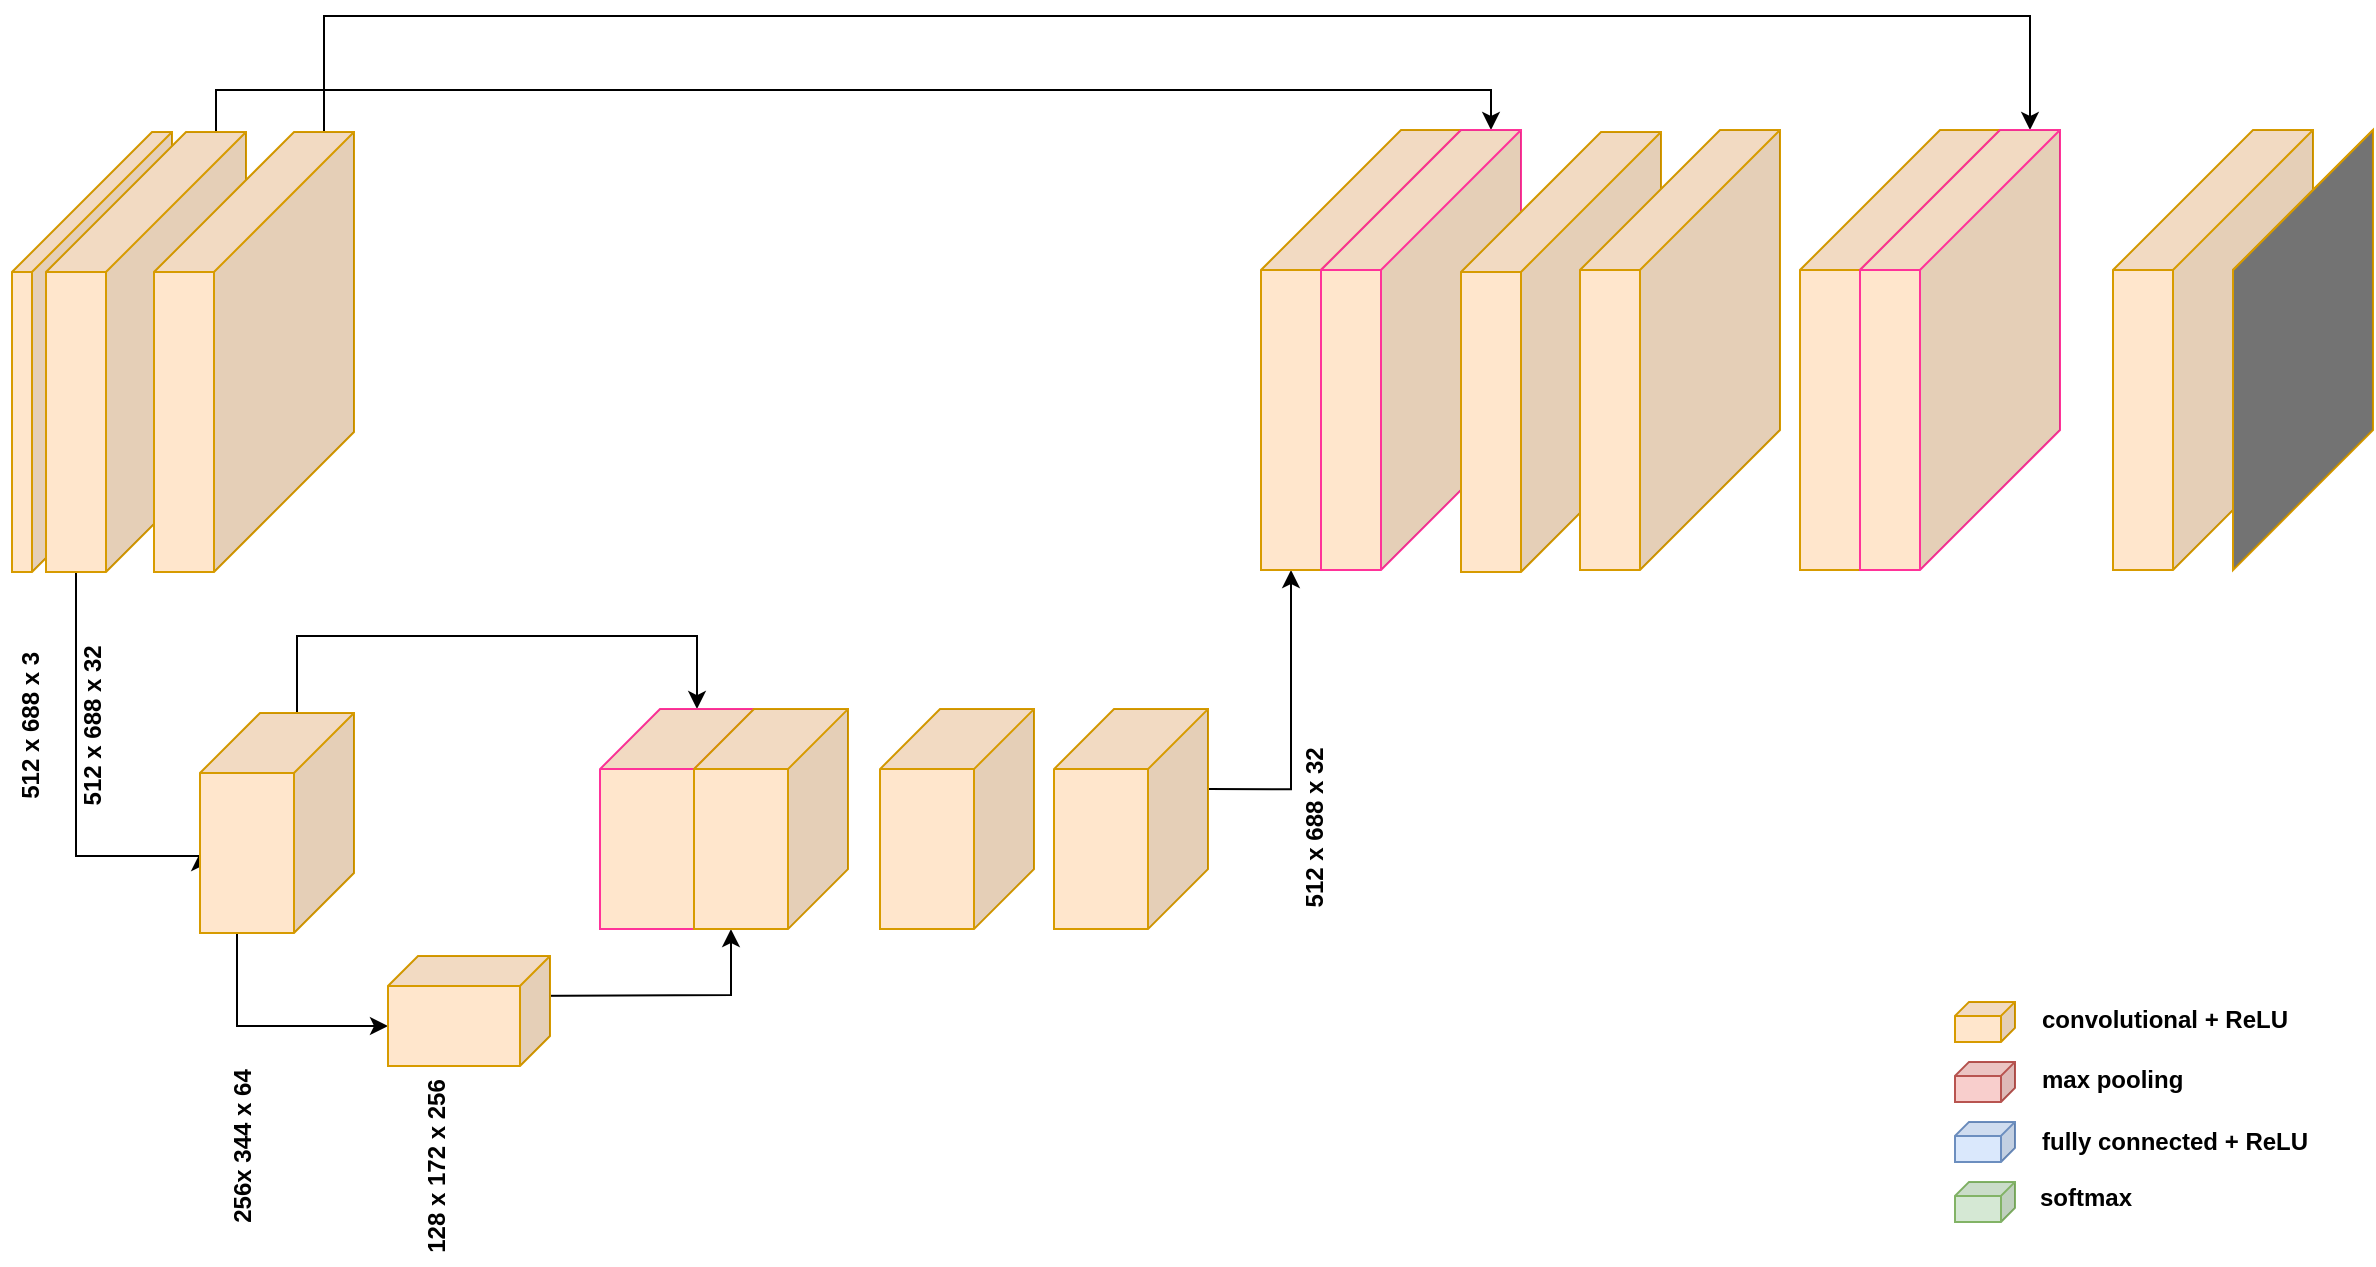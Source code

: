 <mxfile version="20.0.4" type="github">
  <diagram id="QJjx0-fPxzvcmYibJWj1" name="Page-1">
    <mxGraphModel dx="868" dy="1648" grid="1" gridSize="10" guides="1" tooltips="1" connect="1" arrows="1" fold="1" page="1" pageScale="1" pageWidth="827" pageHeight="583" math="0" shadow="0">
      <root>
        <mxCell id="0" />
        <mxCell id="1" parent="0" />
        <mxCell id="4f-DMQIj-ya-iA7LCkDa-23" value="" style="shape=cube;whiteSpace=wrap;html=1;boundedLbl=1;backgroundOutline=1;darkOpacity=0.05;darkOpacity2=0.1;size=7;direction=east;flipH=1;fillColor=#ffe6cc;strokeColor=#d79b00;fontStyle=1" parent="1" vertex="1">
          <mxGeometry x="1157.5" y="-147.06" width="30" height="20" as="geometry" />
        </mxCell>
        <mxCell id="4f-DMQIj-ya-iA7LCkDa-24" value="" style="shape=cube;whiteSpace=wrap;html=1;boundedLbl=1;backgroundOutline=1;darkOpacity=0.05;darkOpacity2=0.1;size=7;direction=east;flipH=1;fillColor=#f8cecc;strokeColor=#b85450;fontStyle=1" parent="1" vertex="1">
          <mxGeometry x="1157.5" y="-117.06" width="30" height="20" as="geometry" />
        </mxCell>
        <mxCell id="4f-DMQIj-ya-iA7LCkDa-26" value="" style="shape=cube;whiteSpace=wrap;html=1;boundedLbl=1;backgroundOutline=1;darkOpacity=0.05;darkOpacity2=0.1;size=7;direction=east;flipH=1;fillColor=#dae8fc;strokeColor=#6c8ebf;fontStyle=1" parent="1" vertex="1">
          <mxGeometry x="1157.5" y="-87.06" width="30" height="20" as="geometry" />
        </mxCell>
        <mxCell id="4f-DMQIj-ya-iA7LCkDa-28" value="" style="shape=cube;whiteSpace=wrap;html=1;boundedLbl=1;backgroundOutline=1;darkOpacity=0.05;darkOpacity2=0.1;size=7;direction=east;flipH=1;fillColor=#d5e8d4;strokeColor=#82b366;fontStyle=1" parent="1" vertex="1">
          <mxGeometry x="1157.5" y="-57.06" width="30" height="20" as="geometry" />
        </mxCell>
        <mxCell id="4f-DMQIj-ya-iA7LCkDa-50" value="convolutional + ReLU" style="text;html=1;strokeColor=none;fillColor=none;align=left;verticalAlign=middle;whiteSpace=wrap;rounded=0;fontStyle=1" parent="1" vertex="1">
          <mxGeometry x="1198.5" y="-150" width="138" height="23.88" as="geometry" />
        </mxCell>
        <mxCell id="4f-DMQIj-ya-iA7LCkDa-51" value="max pooling" style="text;html=1;strokeColor=none;fillColor=none;align=left;verticalAlign=middle;whiteSpace=wrap;rounded=0;fontStyle=1" parent="1" vertex="1">
          <mxGeometry x="1198.5" y="-120" width="138" height="23.88" as="geometry" />
        </mxCell>
        <mxCell id="4f-DMQIj-ya-iA7LCkDa-52" value="fully connected + ReLU" style="text;html=1;strokeColor=none;fillColor=none;align=left;verticalAlign=middle;whiteSpace=wrap;rounded=0;fontStyle=1" parent="1" vertex="1">
          <mxGeometry x="1198.5" y="-88.94" width="138" height="23.88" as="geometry" />
        </mxCell>
        <mxCell id="4f-DMQIj-ya-iA7LCkDa-53" value="softmax" style="text;html=1;strokeColor=none;fillColor=none;align=left;verticalAlign=middle;whiteSpace=wrap;rounded=0;fontStyle=1" parent="1" vertex="1">
          <mxGeometry x="1197.5" y="-60.94" width="138" height="23.88" as="geometry" />
        </mxCell>
        <mxCell id="mSFJ4BL2Jpuyv1bK3VGM-9" value="128 x 172 x 256" style="text;html=1;strokeColor=none;fillColor=none;align=center;verticalAlign=middle;whiteSpace=wrap;rounded=0;rotation=-90;fontStyle=1" parent="1" vertex="1">
          <mxGeometry x="349" y="-80.0" width="99" height="30" as="geometry" />
        </mxCell>
        <mxCell id="mSFJ4BL2Jpuyv1bK3VGM-14" value="256x 344 x 64" style="text;html=1;strokeColor=none;fillColor=none;align=center;verticalAlign=middle;whiteSpace=wrap;rounded=0;rotation=-90;fontStyle=1" parent="1" vertex="1">
          <mxGeometry x="252" y="-90.0" width="99" height="30" as="geometry" />
        </mxCell>
        <mxCell id="mSFJ4BL2Jpuyv1bK3VGM-36" value="" style="shape=cube;whiteSpace=wrap;html=1;boundedLbl=1;backgroundOutline=1;darkOpacity=0.05;darkOpacity2=0.1;size=70;direction=east;flipH=1;fillColor=#ffe6cc;strokeColor=#d79b00;" parent="1" vertex="1">
          <mxGeometry x="186" y="-582" width="80" height="220" as="geometry" />
        </mxCell>
        <mxCell id="mSFJ4BL2Jpuyv1bK3VGM-367" style="edgeStyle=orthogonalEdgeStyle;rounded=0;orthogonalLoop=1;jettySize=auto;html=1;entryX=0;entryY=0;entryDx=15;entryDy=0;entryPerimeter=0;fontColor=#383838;exitX=0;exitY=0;exitDx=15;exitDy=0;exitPerimeter=0;" parent="1" source="mSFJ4BL2Jpuyv1bK3VGM-368" target="mSFJ4BL2Jpuyv1bK3VGM-366" edge="1">
          <mxGeometry relative="1" as="geometry">
            <mxPoint x="270" y="-590" as="sourcePoint" />
            <Array as="points">
              <mxPoint x="342" y="-640" />
              <mxPoint x="1195" y="-640" />
            </Array>
          </mxGeometry>
        </mxCell>
        <mxCell id="mSFJ4BL2Jpuyv1bK3VGM-375" style="edgeStyle=orthogonalEdgeStyle;rounded=0;orthogonalLoop=1;jettySize=auto;html=1;exitX=0;exitY=0;exitDx=85;exitDy=220;exitPerimeter=0;fontColor=#383838;entryX=0;entryY=0;entryDx=77;entryDy=70;entryPerimeter=0;" parent="1" source="4f-DMQIj-ya-iA7LCkDa-4" target="mSFJ4BL2Jpuyv1bK3VGM-346" edge="1">
          <mxGeometry relative="1" as="geometry">
            <mxPoint x="140" y="-180" as="targetPoint" />
            <Array as="points">
              <mxPoint x="218" y="-220" />
              <mxPoint x="280" y="-220" />
            </Array>
          </mxGeometry>
        </mxCell>
        <mxCell id="mSFJ4BL2Jpuyv1bK3VGM-376" style="edgeStyle=orthogonalEdgeStyle;rounded=0;orthogonalLoop=1;jettySize=auto;html=1;exitX=0;exitY=0;exitDx=15;exitDy=0;exitPerimeter=0;entryX=0;entryY=0;entryDx=15;entryDy=0;entryPerimeter=0;fontColor=#383838;" parent="1" source="4f-DMQIj-ya-iA7LCkDa-4" target="mSFJ4BL2Jpuyv1bK3VGM-364" edge="1">
          <mxGeometry relative="1" as="geometry" />
        </mxCell>
        <mxCell id="4f-DMQIj-ya-iA7LCkDa-4" value="" style="shape=cube;whiteSpace=wrap;html=1;boundedLbl=1;backgroundOutline=1;darkOpacity=0.05;darkOpacity2=0.1;size=70;direction=east;flipH=1;fillColor=#ffe6cc;strokeColor=#d79b00;" parent="1" vertex="1">
          <mxGeometry x="203" y="-582" width="100" height="220" as="geometry" />
        </mxCell>
        <mxCell id="mSFJ4BL2Jpuyv1bK3VGM-344" value="512 x 688 x 3&amp;nbsp;" style="text;html=1;strokeColor=none;fillColor=none;align=center;verticalAlign=middle;whiteSpace=wrap;rounded=0;rotation=-90;fontStyle=1" parent="1" vertex="1">
          <mxGeometry x="146" y="-302" width="99" height="30" as="geometry" />
        </mxCell>
        <mxCell id="mSFJ4BL2Jpuyv1bK3VGM-345" value="512 x 688 x 32&amp;nbsp;" style="text;html=1;strokeColor=none;fillColor=none;align=center;verticalAlign=middle;whiteSpace=wrap;rounded=0;rotation=-90;fontStyle=1" parent="1" vertex="1">
          <mxGeometry x="177" y="-302" width="99" height="30" as="geometry" />
        </mxCell>
        <mxCell id="mSFJ4BL2Jpuyv1bK3VGM-354" style="edgeStyle=orthogonalEdgeStyle;rounded=0;orthogonalLoop=1;jettySize=auto;html=1;exitX=0;exitY=0;exitDx=28.5;exitDy=0;exitPerimeter=0;entryX=0;entryY=0;entryDx=28.5;entryDy=0;entryPerimeter=0;fontColor=#383838;" parent="1" source="mSFJ4BL2Jpuyv1bK3VGM-346" target="mSFJ4BL2Jpuyv1bK3VGM-350" edge="1">
          <mxGeometry relative="1" as="geometry">
            <Array as="points">
              <mxPoint x="329" y="-330" />
              <mxPoint x="529" y="-330" />
            </Array>
          </mxGeometry>
        </mxCell>
        <mxCell id="mSFJ4BL2Jpuyv1bK3VGM-355" style="edgeStyle=orthogonalEdgeStyle;rounded=0;orthogonalLoop=1;jettySize=auto;html=1;exitX=0;exitY=0;exitDx=58.5;exitDy=110;exitPerimeter=0;entryX=0;entryY=0;entryDx=81;entryDy=35;entryPerimeter=0;fontColor=#383838;fontStyle=1" parent="1" source="mSFJ4BL2Jpuyv1bK3VGM-346" target="mSFJ4BL2Jpuyv1bK3VGM-347" edge="1">
          <mxGeometry relative="1" as="geometry" />
        </mxCell>
        <mxCell id="mSFJ4BL2Jpuyv1bK3VGM-346" value="" style="shape=cube;whiteSpace=wrap;html=1;boundedLbl=1;backgroundOutline=1;darkOpacity=0.05;darkOpacity2=0.1;size=30;direction=east;flipH=1;fillColor=#ffe6cc;strokeColor=#d79b00;fontStyle=1" parent="1" vertex="1">
          <mxGeometry x="280" y="-291.5" width="77" height="110" as="geometry" />
        </mxCell>
        <mxCell id="mSFJ4BL2Jpuyv1bK3VGM-351" style="edgeStyle=orthogonalEdgeStyle;rounded=0;orthogonalLoop=1;jettySize=auto;html=1;exitX=0;exitY=0;exitDx=0;exitDy=20;exitPerimeter=0;entryX=0;entryY=0;entryDx=58.5;entryDy=110;entryPerimeter=0;fontColor=#383838;" parent="1" source="mSFJ4BL2Jpuyv1bK3VGM-347" target="mSFJ4BL2Jpuyv1bK3VGM-349" edge="1">
          <mxGeometry relative="1" as="geometry">
            <Array as="points">
              <mxPoint x="417" y="-150.45" />
              <mxPoint x="567" y="-150.45" />
            </Array>
          </mxGeometry>
        </mxCell>
        <mxCell id="mSFJ4BL2Jpuyv1bK3VGM-347" value="" style="shape=cube;whiteSpace=wrap;html=1;boundedLbl=1;backgroundOutline=1;darkOpacity=0.05;darkOpacity2=0.1;size=15;direction=east;flipH=1;fillColor=#ffe6cc;strokeColor=#d79b00;fontStyle=1" parent="1" vertex="1">
          <mxGeometry x="374" y="-170" width="81" height="55" as="geometry" />
        </mxCell>
        <mxCell id="mSFJ4BL2Jpuyv1bK3VGM-350" value="" style="shape=cube;whiteSpace=wrap;html=1;boundedLbl=1;backgroundOutline=1;darkOpacity=0.05;darkOpacity2=0.1;size=30;direction=east;flipH=1;fillColor=#ffe6cc;strokeColor=#FF3399;" parent="1" vertex="1">
          <mxGeometry x="480" y="-293.45" width="77" height="110" as="geometry" />
        </mxCell>
        <mxCell id="mSFJ4BL2Jpuyv1bK3VGM-349" value="" style="shape=cube;whiteSpace=wrap;html=1;boundedLbl=1;backgroundOutline=1;darkOpacity=0.05;darkOpacity2=0.1;size=30;direction=east;flipH=1;fillColor=#ffe6cc;strokeColor=#d79b00;" parent="1" vertex="1">
          <mxGeometry x="527" y="-293.45" width="77" height="110" as="geometry" />
        </mxCell>
        <mxCell id="mSFJ4BL2Jpuyv1bK3VGM-360" value="" style="shape=cube;whiteSpace=wrap;html=1;boundedLbl=1;backgroundOutline=1;darkOpacity=0.05;darkOpacity2=0.1;size=30;direction=east;flipH=1;fillColor=#ffe6cc;strokeColor=#d79b00;" parent="1" vertex="1">
          <mxGeometry x="620" y="-293.45" width="77" height="110" as="geometry" />
        </mxCell>
        <mxCell id="mSFJ4BL2Jpuyv1bK3VGM-374" style="edgeStyle=orthogonalEdgeStyle;rounded=0;orthogonalLoop=1;jettySize=auto;html=1;exitX=0;exitY=0;exitDx=0;exitDy=40;exitPerimeter=0;entryX=0;entryY=0;entryDx=85;entryDy=220;entryPerimeter=0;fontColor=#383838;" parent="1" source="mSFJ4BL2Jpuyv1bK3VGM-361" target="mSFJ4BL2Jpuyv1bK3VGM-362" edge="1">
          <mxGeometry relative="1" as="geometry" />
        </mxCell>
        <mxCell id="mSFJ4BL2Jpuyv1bK3VGM-361" value="" style="shape=cube;whiteSpace=wrap;html=1;boundedLbl=1;backgroundOutline=1;darkOpacity=0.05;darkOpacity2=0.1;size=30;direction=east;flipH=1;fillColor=#ffe6cc;strokeColor=#d79b00;" parent="1" vertex="1">
          <mxGeometry x="707" y="-293.45" width="77" height="110" as="geometry" />
        </mxCell>
        <mxCell id="mSFJ4BL2Jpuyv1bK3VGM-362" value="" style="shape=cube;whiteSpace=wrap;html=1;boundedLbl=1;backgroundOutline=1;darkOpacity=0.05;darkOpacity2=0.1;size=70;direction=east;flipH=1;fillColor=#ffe6cc;strokeColor=#d79b00;" parent="1" vertex="1">
          <mxGeometry x="810.5" y="-583" width="100" height="220" as="geometry" />
        </mxCell>
        <mxCell id="mSFJ4BL2Jpuyv1bK3VGM-363" value="512 x 688 x 32&amp;nbsp;" style="text;html=1;strokeColor=none;fillColor=none;align=center;verticalAlign=middle;whiteSpace=wrap;rounded=0;rotation=-90;fontStyle=1" parent="1" vertex="1">
          <mxGeometry x="787.5" y="-250.5" width="99" height="30" as="geometry" />
        </mxCell>
        <mxCell id="mSFJ4BL2Jpuyv1bK3VGM-365" value="" style="shape=cube;whiteSpace=wrap;html=1;boundedLbl=1;backgroundOutline=1;darkOpacity=0.05;darkOpacity2=0.1;size=70;direction=east;flipH=1;fillColor=#ffe6cc;strokeColor=#d79b00;" parent="1" vertex="1">
          <mxGeometry x="1080" y="-583" width="100" height="220" as="geometry" />
        </mxCell>
        <mxCell id="mSFJ4BL2Jpuyv1bK3VGM-368" value="" style="shape=cube;whiteSpace=wrap;html=1;boundedLbl=1;backgroundOutline=1;darkOpacity=0.05;darkOpacity2=0.1;size=70;direction=east;flipH=1;fillColor=#ffe6cc;strokeColor=#d79b00;" parent="1" vertex="1">
          <mxGeometry x="257" y="-582" width="100" height="220" as="geometry" />
        </mxCell>
        <mxCell id="mSFJ4BL2Jpuyv1bK3VGM-364" value="" style="shape=cube;whiteSpace=wrap;html=1;boundedLbl=1;backgroundOutline=1;darkOpacity=0.05;darkOpacity2=0.1;size=70;direction=east;flipH=1;fillColor=#ffe6cc;strokeColor=#FF3399;" parent="1" vertex="1">
          <mxGeometry x="840.5" y="-583" width="100" height="220" as="geometry" />
        </mxCell>
        <mxCell id="mSFJ4BL2Jpuyv1bK3VGM-366" value="" style="shape=cube;whiteSpace=wrap;html=1;boundedLbl=1;backgroundOutline=1;darkOpacity=0.05;darkOpacity2=0.1;size=70;direction=east;flipH=1;fillColor=#ffe6cc;strokeColor=#FF3399;" parent="1" vertex="1">
          <mxGeometry x="1110" y="-583" width="100" height="220" as="geometry" />
        </mxCell>
        <mxCell id="mSFJ4BL2Jpuyv1bK3VGM-370" value="" style="shape=cube;whiteSpace=wrap;html=1;boundedLbl=1;backgroundOutline=1;darkOpacity=0.05;darkOpacity2=0.1;size=70;direction=east;flipH=1;fillColor=#ffe6cc;strokeColor=#d79b00;" parent="1" vertex="1">
          <mxGeometry x="1236.5" y="-583" width="100" height="220" as="geometry" />
        </mxCell>
        <mxCell id="mSFJ4BL2Jpuyv1bK3VGM-369" value="" style="shape=cube;whiteSpace=wrap;html=1;boundedLbl=1;backgroundOutline=1;darkOpacity=0.05;darkOpacity2=0.1;size=70;direction=east;flipH=1;fillColor=#808080;strokeColor=#d79b00;" parent="1" vertex="1">
          <mxGeometry x="1296.5" y="-583" width="70" height="220" as="geometry" />
        </mxCell>
        <mxCell id="mSFJ4BL2Jpuyv1bK3VGM-377" value="" style="shape=cube;whiteSpace=wrap;html=1;boundedLbl=1;backgroundOutline=1;darkOpacity=0.05;darkOpacity2=0.1;size=70;direction=east;flipH=1;fillColor=#ffe6cc;strokeColor=#d79b00;" parent="1" vertex="1">
          <mxGeometry x="910.5" y="-582" width="100" height="220" as="geometry" />
        </mxCell>
        <mxCell id="mSFJ4BL2Jpuyv1bK3VGM-378" value="" style="shape=cube;whiteSpace=wrap;html=1;boundedLbl=1;backgroundOutline=1;darkOpacity=0.05;darkOpacity2=0.1;size=70;direction=east;flipH=1;fillColor=#ffe6cc;strokeColor=#d79b00;" parent="1" vertex="1">
          <mxGeometry x="970" y="-583" width="100" height="220" as="geometry" />
        </mxCell>
      </root>
    </mxGraphModel>
  </diagram>
</mxfile>
